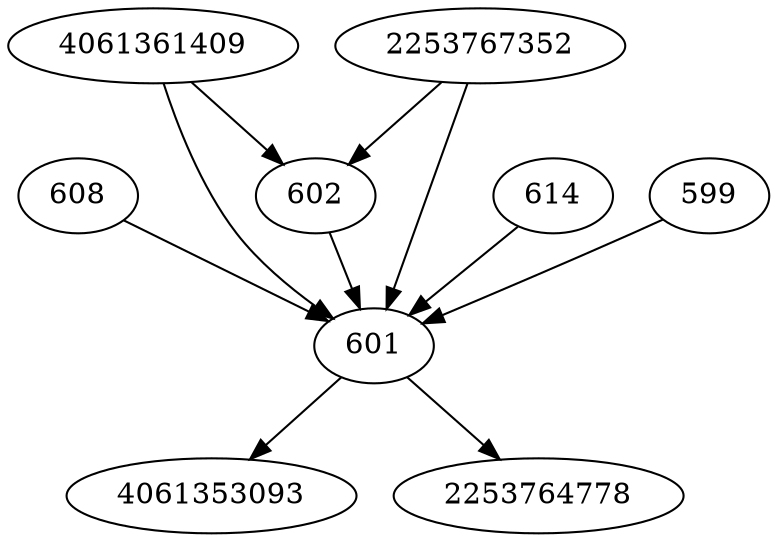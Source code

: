 strict digraph  {
608;
4061361409;
4061353093;
614;
2253764778;
599;
2253767352;
601;
602;
608 -> 601;
4061361409 -> 601;
4061361409 -> 602;
614 -> 601;
599 -> 601;
2253767352 -> 601;
2253767352 -> 602;
601 -> 2253764778;
601 -> 4061353093;
602 -> 601;
}
